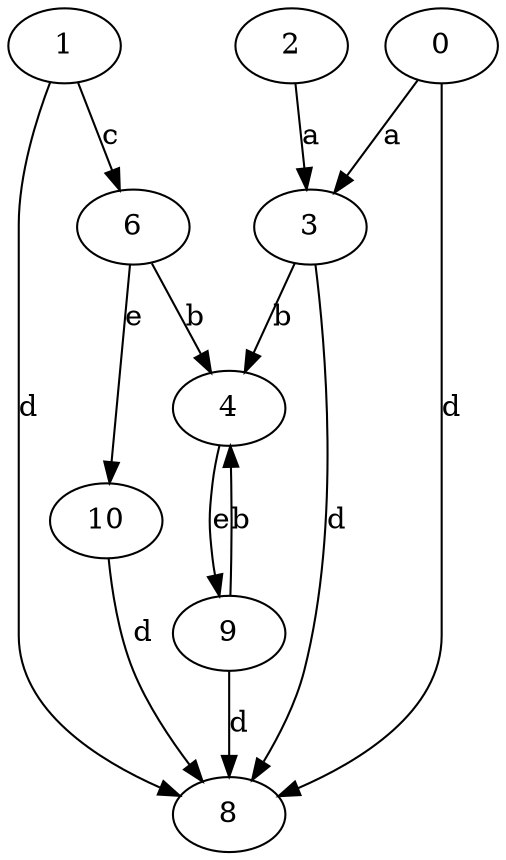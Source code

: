 strict digraph  {
1;
2;
0;
3;
4;
6;
8;
9;
10;
1 -> 6  [label=c];
1 -> 8  [label=d];
2 -> 3  [label=a];
0 -> 3  [label=a];
0 -> 8  [label=d];
3 -> 4  [label=b];
3 -> 8  [label=d];
4 -> 9  [label=e];
6 -> 4  [label=b];
6 -> 10  [label=e];
9 -> 4  [label=b];
9 -> 8  [label=d];
10 -> 8  [label=d];
}
